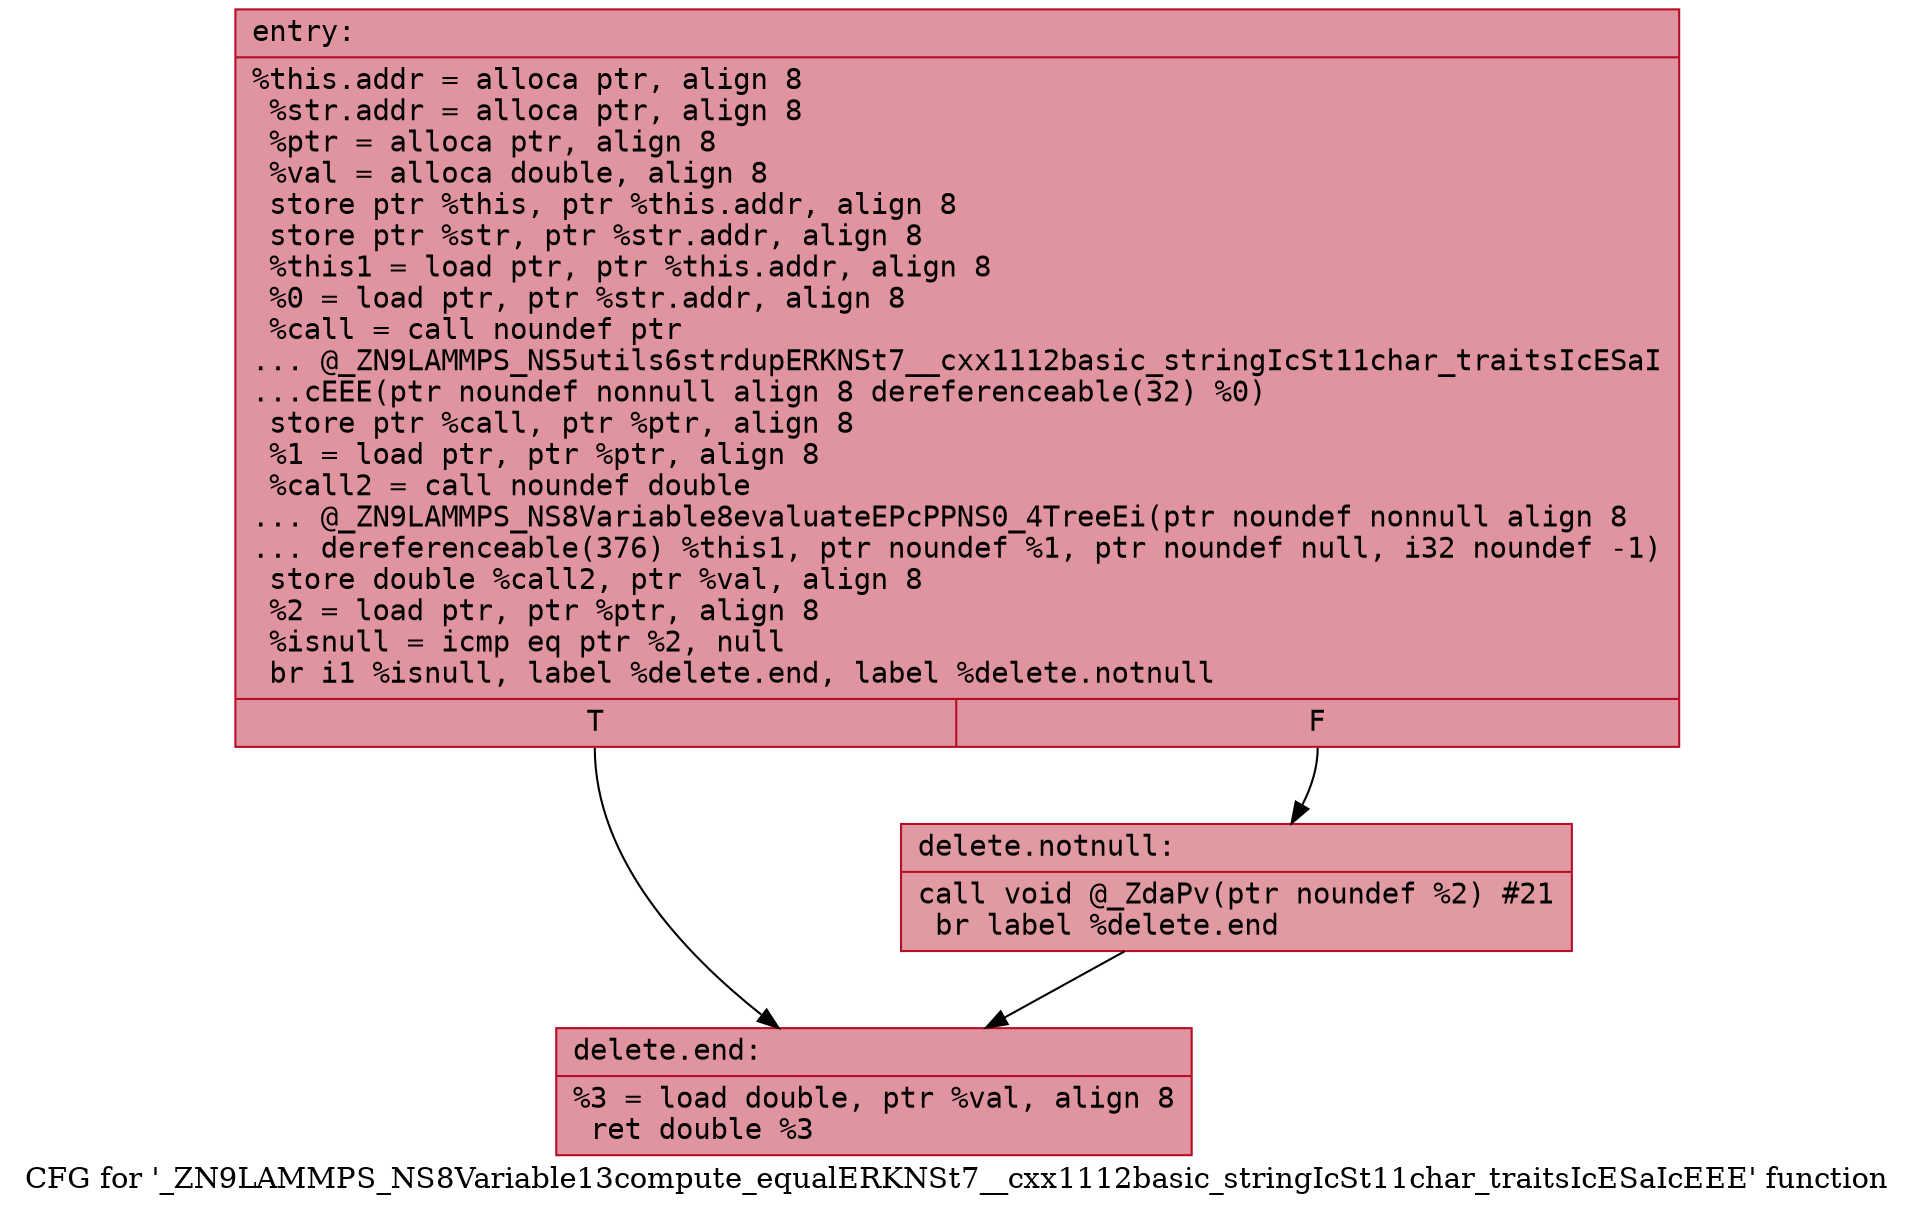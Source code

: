 digraph "CFG for '_ZN9LAMMPS_NS8Variable13compute_equalERKNSt7__cxx1112basic_stringIcSt11char_traitsIcESaIcEEE' function" {
	label="CFG for '_ZN9LAMMPS_NS8Variable13compute_equalERKNSt7__cxx1112basic_stringIcSt11char_traitsIcESaIcEEE' function";

	Node0x556bfe4f6d80 [shape=record,color="#b70d28ff", style=filled, fillcolor="#b70d2870" fontname="Courier",label="{entry:\l|  %this.addr = alloca ptr, align 8\l  %str.addr = alloca ptr, align 8\l  %ptr = alloca ptr, align 8\l  %val = alloca double, align 8\l  store ptr %this, ptr %this.addr, align 8\l  store ptr %str, ptr %str.addr, align 8\l  %this1 = load ptr, ptr %this.addr, align 8\l  %0 = load ptr, ptr %str.addr, align 8\l  %call = call noundef ptr\l... @_ZN9LAMMPS_NS5utils6strdupERKNSt7__cxx1112basic_stringIcSt11char_traitsIcESaI\l...cEEE(ptr noundef nonnull align 8 dereferenceable(32) %0)\l  store ptr %call, ptr %ptr, align 8\l  %1 = load ptr, ptr %ptr, align 8\l  %call2 = call noundef double\l... @_ZN9LAMMPS_NS8Variable8evaluateEPcPPNS0_4TreeEi(ptr noundef nonnull align 8\l... dereferenceable(376) %this1, ptr noundef %1, ptr noundef null, i32 noundef -1)\l  store double %call2, ptr %val, align 8\l  %2 = load ptr, ptr %ptr, align 8\l  %isnull = icmp eq ptr %2, null\l  br i1 %isnull, label %delete.end, label %delete.notnull\l|{<s0>T|<s1>F}}"];
	Node0x556bfe4f6d80:s0 -> Node0x556bfe4f77c0[tooltip="entry -> delete.end\nProbability 37.50%" ];
	Node0x556bfe4f6d80:s1 -> Node0x556bfe4f8d60[tooltip="entry -> delete.notnull\nProbability 62.50%" ];
	Node0x556bfe4f8d60 [shape=record,color="#b70d28ff", style=filled, fillcolor="#bb1b2c70" fontname="Courier",label="{delete.notnull:\l|  call void @_ZdaPv(ptr noundef %2) #21\l  br label %delete.end\l}"];
	Node0x556bfe4f8d60 -> Node0x556bfe4f77c0[tooltip="delete.notnull -> delete.end\nProbability 100.00%" ];
	Node0x556bfe4f77c0 [shape=record,color="#b70d28ff", style=filled, fillcolor="#b70d2870" fontname="Courier",label="{delete.end:\l|  %3 = load double, ptr %val, align 8\l  ret double %3\l}"];
}
